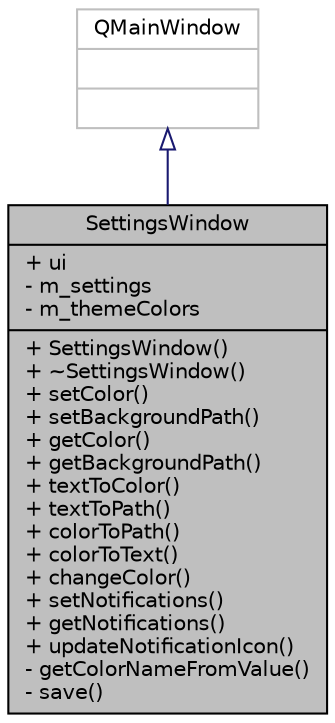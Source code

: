 digraph "SettingsWindow"
{
 // LATEX_PDF_SIZE
  edge [fontname="Helvetica",fontsize="10",labelfontname="Helvetica",labelfontsize="10"];
  node [fontname="Helvetica",fontsize="10",shape=record];
  Node1 [label="{SettingsWindow\n|+ ui\l- m_settings\l- m_themeColors\l|+ SettingsWindow()\l+ ~SettingsWindow()\l+ setColor()\l+ setBackgroundPath()\l+ getColor()\l+ getBackgroundPath()\l+ textToColor()\l+ textToPath()\l+ colorToPath()\l+ colorToText()\l+ changeColor()\l+ setNotifications()\l+ getNotifications()\l+ updateNotificationIcon()\l- getColorNameFromValue()\l- save()\l}",height=0.2,width=0.4,color="black", fillcolor="grey75", style="filled", fontcolor="black",tooltip=" "];
  Node2 -> Node1 [dir="back",color="midnightblue",fontsize="10",style="solid",arrowtail="onormal",fontname="Helvetica"];
  Node2 [label="{QMainWindow\n||}",height=0.2,width=0.4,color="grey75", fillcolor="white", style="filled",tooltip=" "];
}
